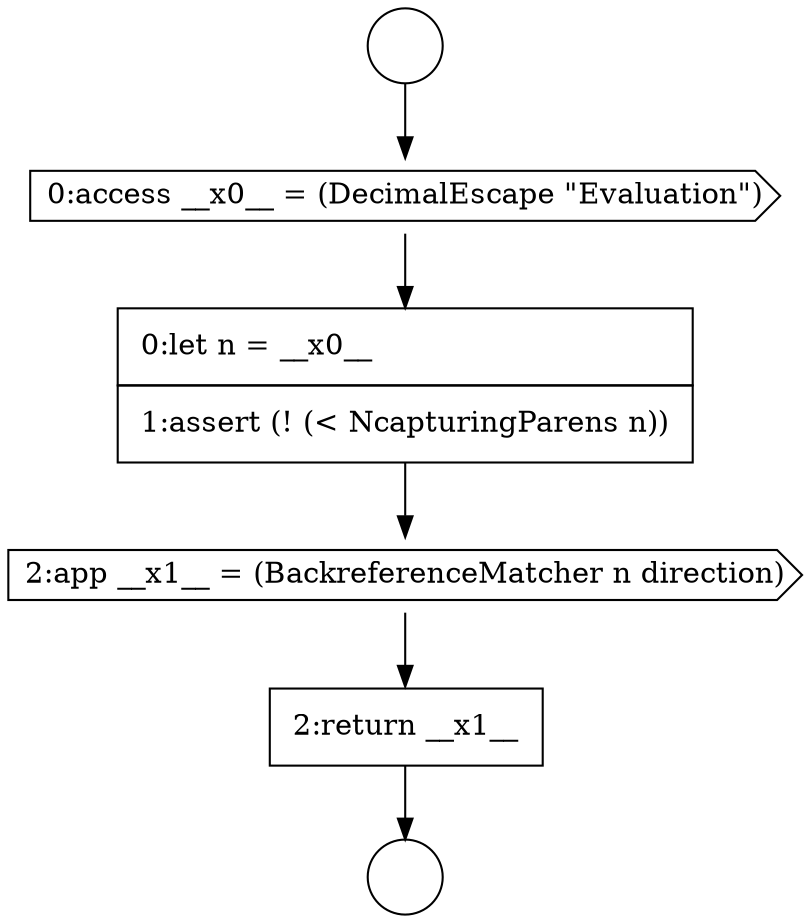 digraph {
  node13660 [shape=circle label=" " color="black" fillcolor="white" style=filled]
  node13664 [shape=none, margin=0, label=<<font color="black">
    <table border="0" cellborder="1" cellspacing="0" cellpadding="10">
      <tr><td align="left">2:return __x1__</td></tr>
    </table>
  </font>> color="black" fillcolor="white" style=filled]
  node13661 [shape=cds, label=<<font color="black">0:access __x0__ = (DecimalEscape &quot;Evaluation&quot;)</font>> color="black" fillcolor="white" style=filled]
  node13662 [shape=none, margin=0, label=<<font color="black">
    <table border="0" cellborder="1" cellspacing="0" cellpadding="10">
      <tr><td align="left">0:let n = __x0__</td></tr>
      <tr><td align="left">1:assert (! (&lt; NcapturingParens n))</td></tr>
    </table>
  </font>> color="black" fillcolor="white" style=filled]
  node13659 [shape=circle label=" " color="black" fillcolor="white" style=filled]
  node13663 [shape=cds, label=<<font color="black">2:app __x1__ = (BackreferenceMatcher n direction)</font>> color="black" fillcolor="white" style=filled]
  node13659 -> node13661 [ color="black"]
  node13664 -> node13660 [ color="black"]
  node13662 -> node13663 [ color="black"]
  node13661 -> node13662 [ color="black"]
  node13663 -> node13664 [ color="black"]
}
